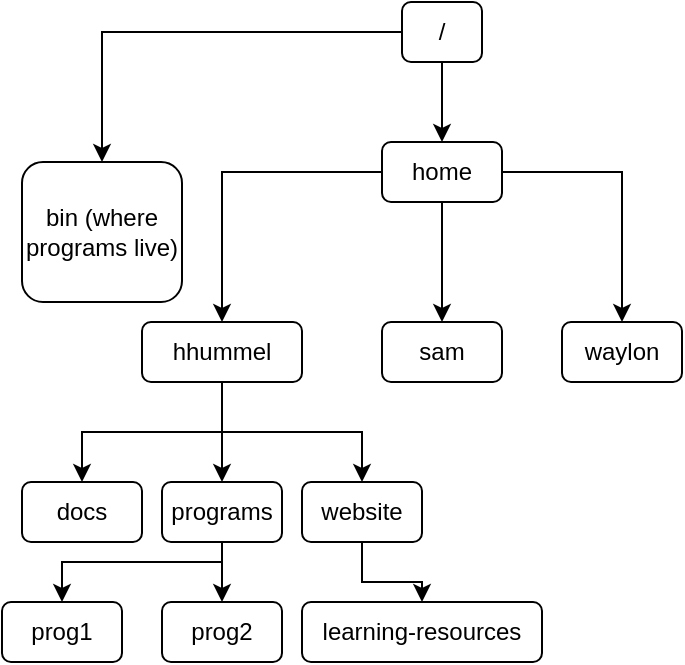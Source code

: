 <mxfile version="12.7.8" type="device"><diagram id="XSZfGh8NiI_w1AEbicgU" name="Page-1"><mxGraphModel dx="435" dy="689" grid="1" gridSize="10" guides="1" tooltips="1" connect="1" arrows="1" fold="1" page="1" pageScale="1" pageWidth="850" pageHeight="1100" math="0" shadow="0"><root><mxCell id="0"/><mxCell id="1" parent="0"/><mxCell id="uaMkqnjC0G3CUp8EU_oL-16" style="edgeStyle=orthogonalEdgeStyle;rounded=0;orthogonalLoop=1;jettySize=auto;html=1;entryX=0.5;entryY=0;entryDx=0;entryDy=0;" edge="1" parent="1" source="uaMkqnjC0G3CUp8EU_oL-1" target="uaMkqnjC0G3CUp8EU_oL-2"><mxGeometry relative="1" as="geometry"/></mxCell><mxCell id="uaMkqnjC0G3CUp8EU_oL-18" style="edgeStyle=orthogonalEdgeStyle;rounded=0;orthogonalLoop=1;jettySize=auto;html=1;" edge="1" parent="1" source="uaMkqnjC0G3CUp8EU_oL-1" target="uaMkqnjC0G3CUp8EU_oL-17"><mxGeometry relative="1" as="geometry"/></mxCell><mxCell id="uaMkqnjC0G3CUp8EU_oL-1" value="&lt;div&gt;/&lt;/div&gt;" style="rounded=1;whiteSpace=wrap;html=1;" vertex="1" parent="1"><mxGeometry x="250" y="110" width="40" height="30" as="geometry"/></mxCell><mxCell id="uaMkqnjC0G3CUp8EU_oL-13" style="edgeStyle=orthogonalEdgeStyle;rounded=0;orthogonalLoop=1;jettySize=auto;html=1;" edge="1" parent="1" source="uaMkqnjC0G3CUp8EU_oL-2" target="uaMkqnjC0G3CUp8EU_oL-3"><mxGeometry relative="1" as="geometry"/></mxCell><mxCell id="uaMkqnjC0G3CUp8EU_oL-14" style="edgeStyle=orthogonalEdgeStyle;rounded=0;orthogonalLoop=1;jettySize=auto;html=1;entryX=0.5;entryY=0;entryDx=0;entryDy=0;" edge="1" parent="1" source="uaMkqnjC0G3CUp8EU_oL-2" target="uaMkqnjC0G3CUp8EU_oL-6"><mxGeometry relative="1" as="geometry"/></mxCell><mxCell id="uaMkqnjC0G3CUp8EU_oL-15" style="edgeStyle=orthogonalEdgeStyle;rounded=0;orthogonalLoop=1;jettySize=auto;html=1;entryX=0.5;entryY=0;entryDx=0;entryDy=0;" edge="1" parent="1" source="uaMkqnjC0G3CUp8EU_oL-2" target="uaMkqnjC0G3CUp8EU_oL-4"><mxGeometry relative="1" as="geometry"/></mxCell><mxCell id="uaMkqnjC0G3CUp8EU_oL-2" value="&lt;div&gt;home&lt;/div&gt;" style="rounded=1;whiteSpace=wrap;html=1;" vertex="1" parent="1"><mxGeometry x="240" y="180" width="60" height="30" as="geometry"/></mxCell><mxCell id="uaMkqnjC0G3CUp8EU_oL-10" style="edgeStyle=orthogonalEdgeStyle;rounded=0;orthogonalLoop=1;jettySize=auto;html=1;entryX=0.5;entryY=0;entryDx=0;entryDy=0;" edge="1" parent="1" source="uaMkqnjC0G3CUp8EU_oL-3" target="uaMkqnjC0G3CUp8EU_oL-8"><mxGeometry relative="1" as="geometry"/></mxCell><mxCell id="uaMkqnjC0G3CUp8EU_oL-11" style="edgeStyle=orthogonalEdgeStyle;rounded=0;orthogonalLoop=1;jettySize=auto;html=1;entryX=0.5;entryY=0;entryDx=0;entryDy=0;" edge="1" parent="1" source="uaMkqnjC0G3CUp8EU_oL-3" target="uaMkqnjC0G3CUp8EU_oL-9"><mxGeometry relative="1" as="geometry"/></mxCell><mxCell id="uaMkqnjC0G3CUp8EU_oL-12" style="edgeStyle=orthogonalEdgeStyle;rounded=0;orthogonalLoop=1;jettySize=auto;html=1;entryX=0.5;entryY=0;entryDx=0;entryDy=0;" edge="1" parent="1" source="uaMkqnjC0G3CUp8EU_oL-3" target="uaMkqnjC0G3CUp8EU_oL-7"><mxGeometry relative="1" as="geometry"/></mxCell><mxCell id="uaMkqnjC0G3CUp8EU_oL-3" value="hhummel" style="rounded=1;whiteSpace=wrap;html=1;" vertex="1" parent="1"><mxGeometry x="120" y="270" width="80" height="30" as="geometry"/></mxCell><mxCell id="uaMkqnjC0G3CUp8EU_oL-4" value="sam" style="rounded=1;whiteSpace=wrap;html=1;" vertex="1" parent="1"><mxGeometry x="240" y="270" width="60" height="30" as="geometry"/></mxCell><mxCell id="uaMkqnjC0G3CUp8EU_oL-6" value="&lt;div&gt;waylon&lt;/div&gt;" style="rounded=1;whiteSpace=wrap;html=1;" vertex="1" parent="1"><mxGeometry x="330" y="270" width="60" height="30" as="geometry"/></mxCell><mxCell id="uaMkqnjC0G3CUp8EU_oL-7" value="docs" style="rounded=1;whiteSpace=wrap;html=1;" vertex="1" parent="1"><mxGeometry x="60" y="350" width="60" height="30" as="geometry"/></mxCell><mxCell id="uaMkqnjC0G3CUp8EU_oL-25" style="edgeStyle=orthogonalEdgeStyle;rounded=0;orthogonalLoop=1;jettySize=auto;html=1;" edge="1" parent="1" source="uaMkqnjC0G3CUp8EU_oL-8" target="uaMkqnjC0G3CUp8EU_oL-20"><mxGeometry relative="1" as="geometry"/></mxCell><mxCell id="uaMkqnjC0G3CUp8EU_oL-26" style="edgeStyle=orthogonalEdgeStyle;rounded=0;orthogonalLoop=1;jettySize=auto;html=1;" edge="1" parent="1" source="uaMkqnjC0G3CUp8EU_oL-8" target="uaMkqnjC0G3CUp8EU_oL-19"><mxGeometry relative="1" as="geometry"><Array as="points"><mxPoint x="160" y="390"/><mxPoint x="80" y="390"/></Array></mxGeometry></mxCell><mxCell id="uaMkqnjC0G3CUp8EU_oL-8" value="programs" style="rounded=1;whiteSpace=wrap;html=1;" vertex="1" parent="1"><mxGeometry x="130" y="350" width="60" height="30" as="geometry"/></mxCell><mxCell id="uaMkqnjC0G3CUp8EU_oL-24" style="edgeStyle=orthogonalEdgeStyle;rounded=0;orthogonalLoop=1;jettySize=auto;html=1;entryX=0.5;entryY=0;entryDx=0;entryDy=0;" edge="1" parent="1" source="uaMkqnjC0G3CUp8EU_oL-9" target="uaMkqnjC0G3CUp8EU_oL-23"><mxGeometry relative="1" as="geometry"/></mxCell><mxCell id="uaMkqnjC0G3CUp8EU_oL-9" value="website" style="rounded=1;whiteSpace=wrap;html=1;" vertex="1" parent="1"><mxGeometry x="200" y="350" width="60" height="30" as="geometry"/></mxCell><mxCell id="uaMkqnjC0G3CUp8EU_oL-17" value="bin (where programs live)" style="rounded=1;whiteSpace=wrap;html=1;" vertex="1" parent="1"><mxGeometry x="60" y="190" width="80" height="70" as="geometry"/></mxCell><mxCell id="uaMkqnjC0G3CUp8EU_oL-19" value="prog1" style="rounded=1;whiteSpace=wrap;html=1;" vertex="1" parent="1"><mxGeometry x="50" y="410" width="60" height="30" as="geometry"/></mxCell><mxCell id="uaMkqnjC0G3CUp8EU_oL-20" value="&lt;div&gt;prog2&lt;/div&gt;" style="rounded=1;whiteSpace=wrap;html=1;" vertex="1" parent="1"><mxGeometry x="130" y="410" width="60" height="30" as="geometry"/></mxCell><mxCell id="uaMkqnjC0G3CUp8EU_oL-23" value="learning-resources" style="rounded=1;whiteSpace=wrap;html=1;" vertex="1" parent="1"><mxGeometry x="200" y="410" width="120" height="30" as="geometry"/></mxCell></root></mxGraphModel></diagram></mxfile>